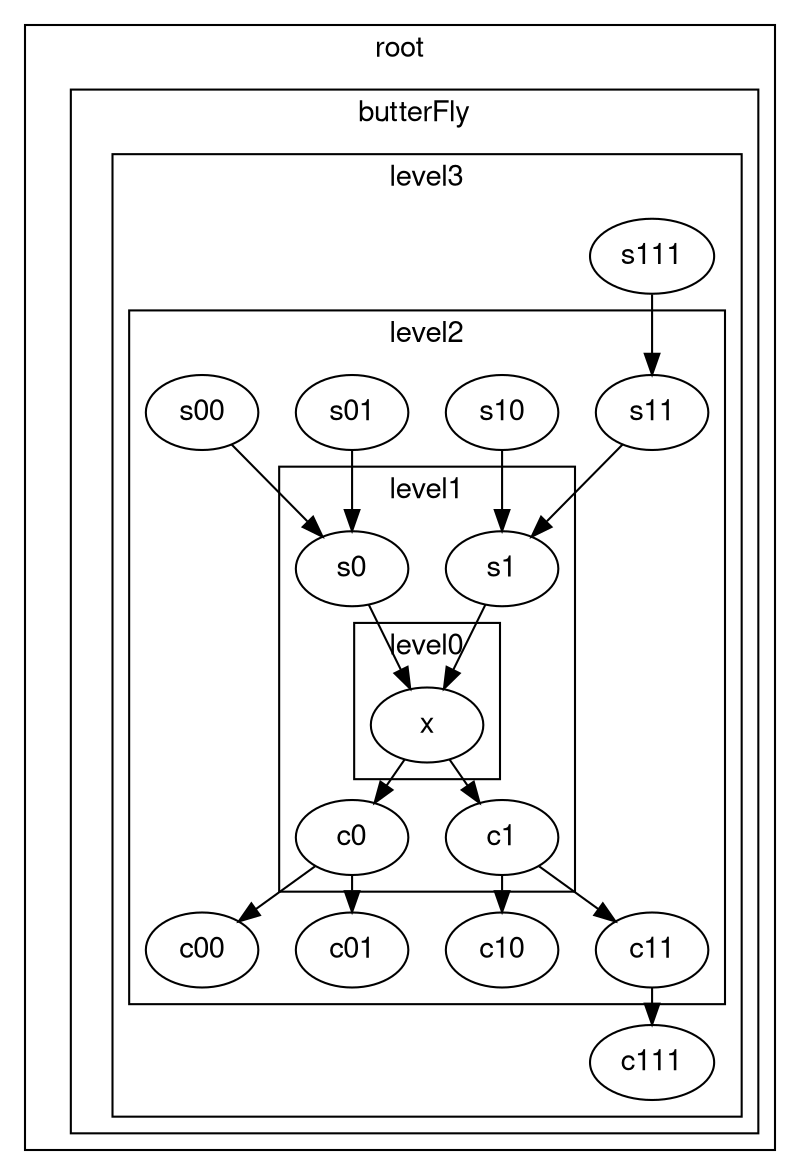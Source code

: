 digraph unix {
  graph [ dpi = 150 ]; 
  graph [nodesep = 0.25; ranksep=0.25];
  fontname="Helvetica,Arial,sans-serif"
  node [fontname="Helvetica,Arial,sans-serif"]
  edge [fontname="Helvetica,Arial,sans-serif"]
  subgraph cluster_root_2 {
    label = "root"; // scope
    invisible0 [label = "", shape = point, style=invis]; // root
    subgraph cluster_butterFly_4 {
      label = "butterFly"; // scope
      invisible1 [label = "", shape = point, style=invis]; // butterFly
      subgraph cluster_level3_6 {
        label = "level3"; // scope
        s111_8 [
          label = "s111"; // node
        ];
        c111_28 [
          label = "c111"; // node
        ];
        subgraph cluster_level2_8 {
          label = "level2"; // scope
          s11_11 [
            label = "s11"; // node
          ];
          s10_12 [
            label = "s10"; // node
          ];
          s01_13 [
            label = "s01"; // node
          ];
          s00_14 [
            label = "s00"; // node
          ];
          c00_24 [
            label = "c00"; // node
          ];
          c01_25 [
            label = "c01"; // node
          ];
          c10_26 [
            label = "c10"; // node
          ];
          c11_27 [
            label = "c11"; // node
          ];
          subgraph cluster_level1_10 {
            label = "level1"; // scope
            s1_17 [
              label = "s1"; // node
            ];
            s0_18 [
              label = "s0"; // node
            ];
            c0_22 [
              label = "c0"; // node
            ];
            c1_23 [
              label = "c1"; // node
            ];
            subgraph cluster_level0_12 {
              label = "level0"; // scope
              x_21 [
                label = "x"; // node
              ];
              
            }
            
          }
          
        }
        
      }
      
    }
    
  }
  "s111_8" -> "s11_11";
  "s11_11" -> "s1_17";
  "s10_12" -> "s1_17";
  "s01_13" -> "s0_18";
  "s00_14" -> "s0_18";
  "c11_27" -> "c111_28";
  "s1_17" -> "x_21";
  "s0_18" -> "x_21";
  "c0_22" -> "c00_24";
  "c0_22" -> "c01_25";
  "c1_23" -> "c10_26";
  "c1_23" -> "c11_27";
  "x_21" -> "c0_22";
  "x_21" -> "c1_23";
}
